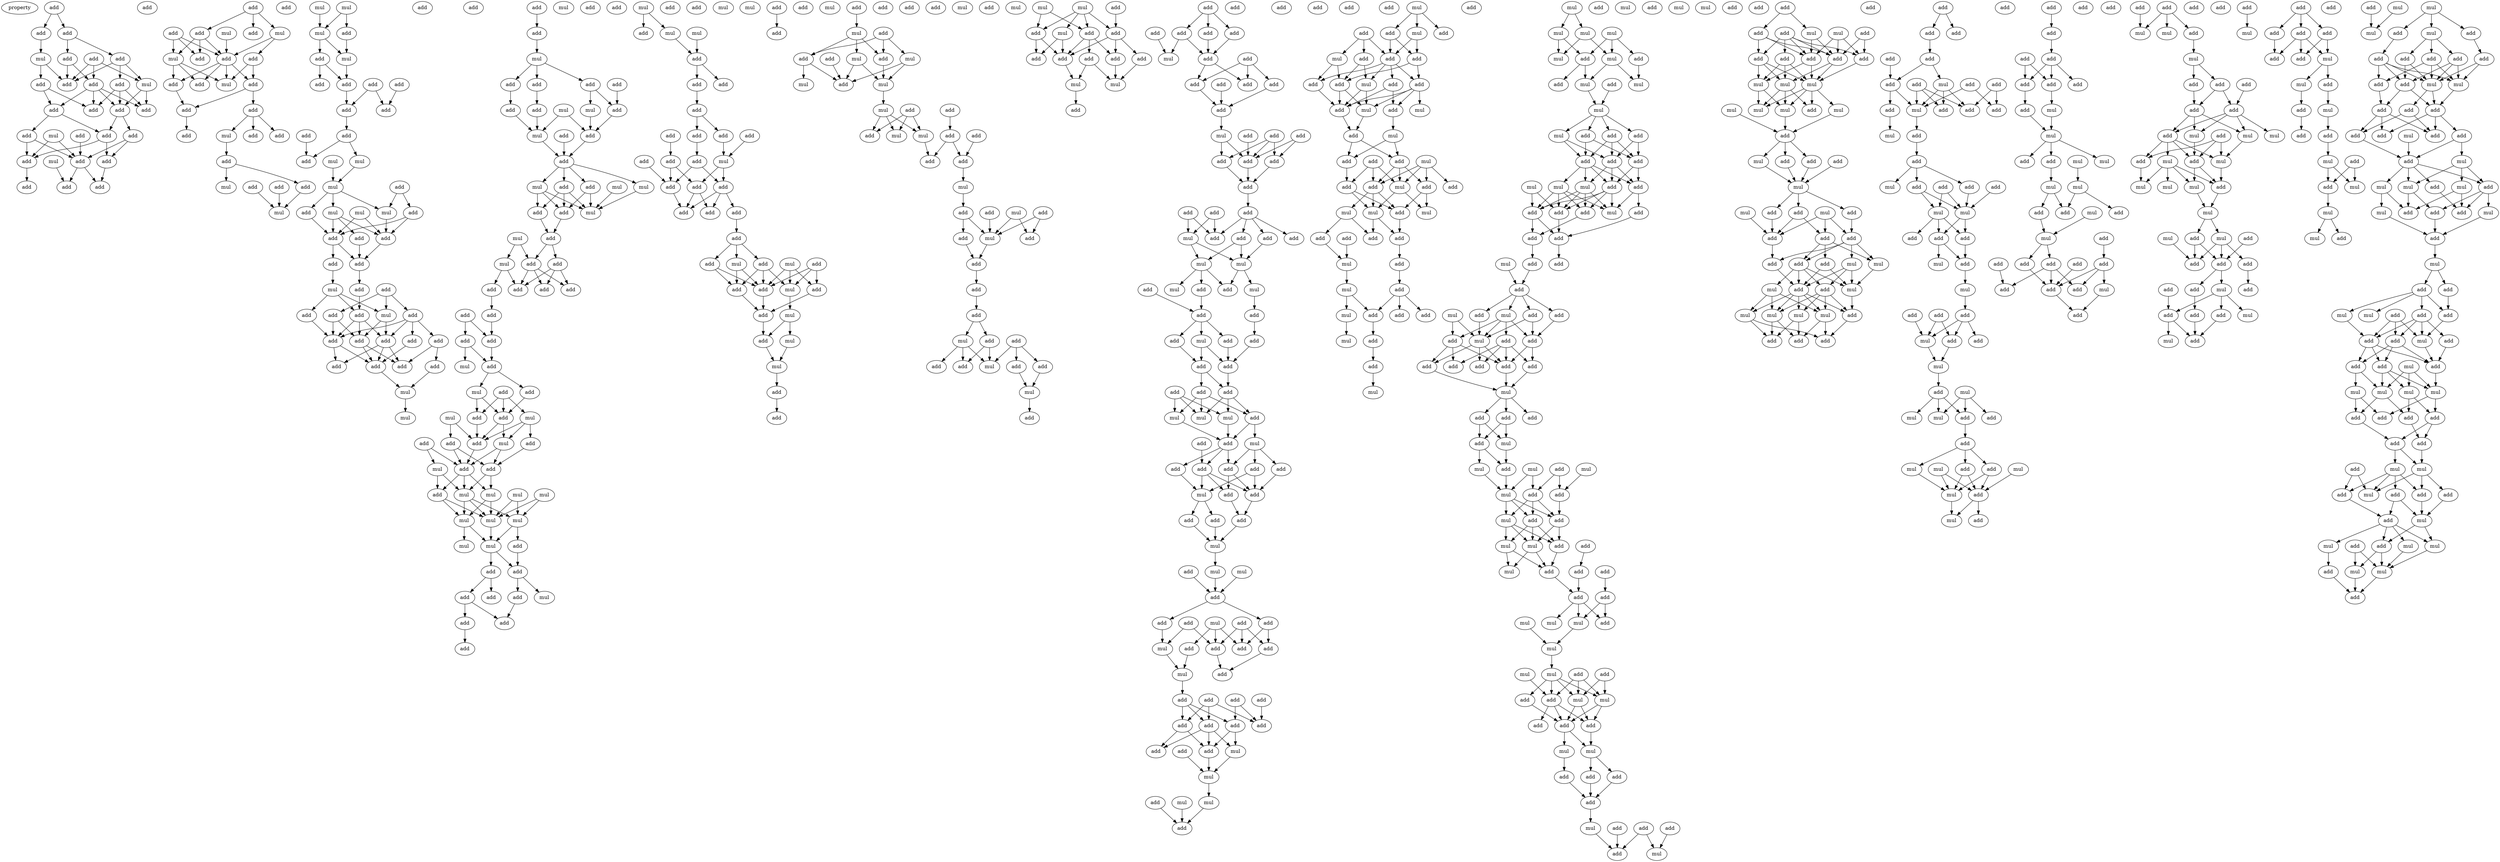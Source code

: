 digraph {
    node [fontcolor=black]
    property [mul=2,lf=1.5]
    0 [ label = add ];
    1 [ label = add ];
    2 [ label = add ];
    3 [ label = add ];
    4 [ label = add ];
    5 [ label = add ];
    6 [ label = mul ];
    7 [ label = add ];
    8 [ label = mul ];
    9 [ label = add ];
    10 [ label = add ];
    11 [ label = add ];
    12 [ label = add ];
    13 [ label = add ];
    14 [ label = add ];
    15 [ label = add ];
    16 [ label = add ];
    17 [ label = add ];
    18 [ label = add ];
    19 [ label = add ];
    20 [ label = mul ];
    21 [ label = add ];
    22 [ label = add ];
    23 [ label = add ];
    24 [ label = add ];
    25 [ label = mul ];
    26 [ label = add ];
    27 [ label = add ];
    28 [ label = add ];
    29 [ label = add ];
    30 [ label = mul ];
    31 [ label = add ];
    32 [ label = add ];
    33 [ label = mul ];
    34 [ label = add ];
    35 [ label = add ];
    36 [ label = add ];
    37 [ label = mul ];
    38 [ label = add ];
    39 [ label = add ];
    40 [ label = add ];
    41 [ label = add ];
    42 [ label = mul ];
    43 [ label = add ];
    44 [ label = add ];
    45 [ label = add ];
    46 [ label = add ];
    47 [ label = mul ];
    48 [ label = add ];
    49 [ label = add ];
    50 [ label = mul ];
    51 [ label = add ];
    52 [ label = add ];
    53 [ label = add ];
    54 [ label = add ];
    55 [ label = mul ];
    56 [ label = mul ];
    57 [ label = add ];
    58 [ label = mul ];
    59 [ label = mul ];
    60 [ label = add ];
    61 [ label = add ];
    62 [ label = mul ];
    63 [ label = add ];
    64 [ label = add ];
    65 [ label = add ];
    66 [ label = add ];
    67 [ label = add ];
    68 [ label = add ];
    69 [ label = add ];
    70 [ label = add ];
    71 [ label = add ];
    72 [ label = mul ];
    73 [ label = mul ];
    74 [ label = mul ];
    75 [ label = add ];
    76 [ label = mul ];
    77 [ label = add ];
    78 [ label = add ];
    79 [ label = mul ];
    80 [ label = mul ];
    81 [ label = add ];
    82 [ label = add ];
    83 [ label = add ];
    84 [ label = add ];
    85 [ label = add ];
    86 [ label = mul ];
    87 [ label = add ];
    88 [ label = add ];
    89 [ label = mul ];
    90 [ label = add ];
    91 [ label = add ];
    92 [ label = add ];
    93 [ label = add ];
    94 [ label = add ];
    95 [ label = add ];
    96 [ label = add ];
    97 [ label = add ];
    98 [ label = add ];
    99 [ label = add ];
    100 [ label = add ];
    101 [ label = add ];
    102 [ label = add ];
    103 [ label = mul ];
    104 [ label = mul ];
    105 [ label = add ];
    106 [ label = add ];
    107 [ label = add ];
    108 [ label = mul ];
    109 [ label = mul ];
    110 [ label = add ];
    111 [ label = add ];
    112 [ label = add ];
    113 [ label = add ];
    114 [ label = add ];
    115 [ label = mul ];
    116 [ label = add ];
    117 [ label = add ];
    118 [ label = mul ];
    119 [ label = add ];
    120 [ label = add ];
    121 [ label = mul ];
    122 [ label = add ];
    123 [ label = add ];
    124 [ label = mul ];
    125 [ label = mul ];
    126 [ label = mul ];
    127 [ label = add ];
    128 [ label = mul ];
    129 [ label = add ];
    130 [ label = add ];
    131 [ label = add ];
    132 [ label = mul ];
    133 [ label = mul ];
    134 [ label = add ];
    135 [ label = add ];
    136 [ label = add ];
    137 [ label = add ];
    138 [ label = add ];
    139 [ label = add ];
    140 [ label = add ];
    141 [ label = add ];
    142 [ label = add ];
    143 [ label = add ];
    144 [ label = add ];
    145 [ label = mul ];
    146 [ label = add ];
    147 [ label = mul ];
    148 [ label = add ];
    149 [ label = add ];
    150 [ label = add ];
    151 [ label = mul ];
    152 [ label = add ];
    153 [ label = mul ];
    154 [ label = mul ];
    155 [ label = add ];
    156 [ label = add ];
    157 [ label = add ];
    158 [ label = add ];
    159 [ label = mul ];
    160 [ label = add ];
    161 [ label = add ];
    162 [ label = mul ];
    163 [ label = mul ];
    164 [ label = mul ];
    165 [ label = mul ];
    166 [ label = add ];
    167 [ label = mul ];
    168 [ label = mul ];
    169 [ label = mul ];
    170 [ label = mul ];
    171 [ label = mul ];
    172 [ label = add ];
    173 [ label = add ];
    174 [ label = add ];
    175 [ label = add ];
    176 [ label = add ];
    177 [ label = mul ];
    178 [ label = add ];
    179 [ label = add ];
    180 [ label = add ];
    181 [ label = add ];
    182 [ label = add ];
    183 [ label = mul ];
    184 [ label = add ];
    185 [ label = mul ];
    186 [ label = mul ];
    187 [ label = add ];
    188 [ label = add ];
    189 [ label = add ];
    190 [ label = add ];
    191 [ label = add ];
    192 [ label = add ];
    193 [ label = add ];
    194 [ label = add ];
    195 [ label = add ];
    196 [ label = add ];
    197 [ label = mul ];
    198 [ label = add ];
    199 [ label = add ];
    200 [ label = add ];
    201 [ label = add ];
    202 [ label = add ];
    203 [ label = add ];
    204 [ label = add ];
    205 [ label = add ];
    206 [ label = add ];
    207 [ label = add ];
    208 [ label = mul ];
    209 [ label = add ];
    210 [ label = add ];
    211 [ label = add ];
    212 [ label = mul ];
    213 [ label = add ];
    214 [ label = add ];
    215 [ label = add ];
    216 [ label = mul ];
    217 [ label = mul ];
    218 [ label = add ];
    219 [ label = mul ];
    220 [ label = mul ];
    221 [ label = add ];
    222 [ label = mul ];
    223 [ label = add ];
    224 [ label = mul ];
    225 [ label = add ];
    226 [ label = add ];
    227 [ label = add ];
    228 [ label = mul ];
    229 [ label = add ];
    230 [ label = add ];
    231 [ label = add ];
    232 [ label = add ];
    233 [ label = mul ];
    234 [ label = mul ];
    235 [ label = add ];
    236 [ label = add ];
    237 [ label = mul ];
    238 [ label = add ];
    239 [ label = mul ];
    240 [ label = add ];
    241 [ label = mul ];
    242 [ label = add ];
    243 [ label = add ];
    244 [ label = mul ];
    245 [ label = add ];
    246 [ label = add ];
    247 [ label = mul ];
    248 [ label = mul ];
    249 [ label = add ];
    250 [ label = add ];
    251 [ label = add ];
    252 [ label = mul ];
    253 [ label = add ];
    254 [ label = mul ];
    255 [ label = add ];
    256 [ label = add ];
    257 [ label = mul ];
    258 [ label = add ];
    259 [ label = add ];
    260 [ label = add ];
    261 [ label = add ];
    262 [ label = add ];
    263 [ label = add ];
    264 [ label = mul ];
    265 [ label = add ];
    266 [ label = mul ];
    267 [ label = add ];
    268 [ label = add ];
    269 [ label = mul ];
    270 [ label = add ];
    271 [ label = add ];
    272 [ label = add ];
    273 [ label = mul ];
    274 [ label = add ];
    275 [ label = add ];
    276 [ label = mul ];
    277 [ label = add ];
    278 [ label = mul ];
    279 [ label = add ];
    280 [ label = mul ];
    281 [ label = add ];
    282 [ label = mul ];
    283 [ label = add ];
    284 [ label = add ];
    285 [ label = add ];
    286 [ label = add ];
    287 [ label = add ];
    288 [ label = add ];
    289 [ label = add ];
    290 [ label = mul ];
    291 [ label = mul ];
    292 [ label = add ];
    293 [ label = add ];
    294 [ label = add ];
    295 [ label = add ];
    296 [ label = add ];
    297 [ label = add ];
    298 [ label = add ];
    299 [ label = mul ];
    300 [ label = add ];
    301 [ label = add ];
    302 [ label = add ];
    303 [ label = add ];
    304 [ label = add ];
    305 [ label = add ];
    306 [ label = add ];
    307 [ label = mul ];
    308 [ label = add ];
    309 [ label = add ];
    310 [ label = add ];
    311 [ label = add ];
    312 [ label = add ];
    313 [ label = add ];
    314 [ label = add ];
    315 [ label = add ];
    316 [ label = add ];
    317 [ label = add ];
    318 [ label = add ];
    319 [ label = mul ];
    320 [ label = add ];
    321 [ label = add ];
    322 [ label = add ];
    323 [ label = mul ];
    324 [ label = mul ];
    325 [ label = add ];
    326 [ label = add ];
    327 [ label = mul ];
    328 [ label = mul ];
    329 [ label = add ];
    330 [ label = add ];
    331 [ label = add ];
    332 [ label = add ];
    333 [ label = add ];
    334 [ label = add ];
    335 [ label = mul ];
    336 [ label = add ];
    337 [ label = add ];
    338 [ label = add ];
    339 [ label = add ];
    340 [ label = add ];
    341 [ label = mul ];
    342 [ label = mul ];
    343 [ label = mul ];
    344 [ label = add ];
    345 [ label = mul ];
    346 [ label = add ];
    347 [ label = add ];
    348 [ label = add ];
    349 [ label = add ];
    350 [ label = add ];
    351 [ label = add ];
    352 [ label = add ];
    353 [ label = add ];
    354 [ label = add ];
    355 [ label = mul ];
    356 [ label = add ];
    357 [ label = add ];
    358 [ label = add ];
    359 [ label = mul ];
    360 [ label = add ];
    361 [ label = add ];
    362 [ label = mul ];
    363 [ label = mul ];
    364 [ label = add ];
    365 [ label = add ];
    366 [ label = mul ];
    367 [ label = add ];
    368 [ label = add ];
    369 [ label = add ];
    370 [ label = add ];
    371 [ label = add ];
    372 [ label = add ];
    373 [ label = add ];
    374 [ label = add ];
    375 [ label = mul ];
    376 [ label = mul ];
    377 [ label = add ];
    378 [ label = add ];
    379 [ label = add ];
    380 [ label = add ];
    381 [ label = add ];
    382 [ label = add ];
    383 [ label = add ];
    384 [ label = add ];
    385 [ label = add ];
    386 [ label = add ];
    387 [ label = add ];
    388 [ label = add ];
    389 [ label = mul ];
    390 [ label = mul ];
    391 [ label = add ];
    392 [ label = mul ];
    393 [ label = add ];
    394 [ label = add ];
    395 [ label = mul ];
    396 [ label = add ];
    397 [ label = mul ];
    398 [ label = add ];
    399 [ label = add ];
    400 [ label = mul ];
    401 [ label = add ];
    402 [ label = add ];
    403 [ label = mul ];
    404 [ label = add ];
    405 [ label = add ];
    406 [ label = add ];
    407 [ label = add ];
    408 [ label = add ];
    409 [ label = mul ];
    410 [ label = add ];
    411 [ label = add ];
    412 [ label = add ];
    413 [ label = mul ];
    414 [ label = mul ];
    415 [ label = add ];
    416 [ label = mul ];
    417 [ label = add ];
    418 [ label = mul ];
    419 [ label = add ];
    420 [ label = add ];
    421 [ label = add ];
    422 [ label = add ];
    423 [ label = mul ];
    424 [ label = add ];
    425 [ label = add ];
    426 [ label = mul ];
    427 [ label = mul ];
    428 [ label = add ];
    429 [ label = mul ];
    430 [ label = add ];
    431 [ label = add ];
    432 [ label = add ];
    433 [ label = add ];
    434 [ label = add ];
    435 [ label = mul ];
    436 [ label = mul ];
    437 [ label = add ];
    438 [ label = mul ];
    439 [ label = add ];
    440 [ label = add ];
    441 [ label = add ];
    442 [ label = mul ];
    443 [ label = add ];
    444 [ label = add ];
    445 [ label = mul ];
    446 [ label = add ];
    447 [ label = mul ];
    448 [ label = mul ];
    449 [ label = mul ];
    450 [ label = mul ];
    451 [ label = mul ];
    452 [ label = add ];
    453 [ label = mul ];
    454 [ label = add ];
    455 [ label = add ];
    456 [ label = mul ];
    457 [ label = mul ];
    458 [ label = add ];
    459 [ label = mul ];
    460 [ label = add ];
    461 [ label = add ];
    462 [ label = add ];
    463 [ label = mul ];
    464 [ label = add ];
    465 [ label = add ];
    466 [ label = add ];
    467 [ label = add ];
    468 [ label = mul ];
    469 [ label = add ];
    470 [ label = mul ];
    471 [ label = add ];
    472 [ label = mul ];
    473 [ label = add ];
    474 [ label = add ];
    475 [ label = mul ];
    476 [ label = add ];
    477 [ label = add ];
    478 [ label = add ];
    479 [ label = add ];
    480 [ label = mul ];
    481 [ label = add ];
    482 [ label = add ];
    483 [ label = mul ];
    484 [ label = add ];
    485 [ label = add ];
    486 [ label = mul ];
    487 [ label = add ];
    488 [ label = add ];
    489 [ label = mul ];
    490 [ label = add ];
    491 [ label = add ];
    492 [ label = mul ];
    493 [ label = add ];
    494 [ label = add ];
    495 [ label = add ];
    496 [ label = add ];
    497 [ label = add ];
    498 [ label = add ];
    499 [ label = mul ];
    500 [ label = add ];
    501 [ label = add ];
    502 [ label = add ];
    503 [ label = add ];
    504 [ label = mul ];
    505 [ label = add ];
    506 [ label = mul ];
    507 [ label = add ];
    508 [ label = mul ];
    509 [ label = add ];
    510 [ label = mul ];
    511 [ label = mul ];
    512 [ label = add ];
    513 [ label = add ];
    514 [ label = mul ];
    515 [ label = mul ];
    516 [ label = add ];
    517 [ label = add ];
    518 [ label = mul ];
    519 [ label = add ];
    520 [ label = add ];
    521 [ label = mul ];
    522 [ label = add ];
    523 [ label = mul ];
    524 [ label = add ];
    525 [ label = add ];
    526 [ label = add ];
    527 [ label = add ];
    528 [ label = mul ];
    529 [ label = mul ];
    530 [ label = mul ];
    531 [ label = add ];
    532 [ label = mul ];
    533 [ label = add ];
    534 [ label = add ];
    535 [ label = mul ];
    536 [ label = mul ];
    537 [ label = add ];
    538 [ label = add ];
    539 [ label = mul ];
    540 [ label = mul ];
    541 [ label = add ];
    542 [ label = add ];
    543 [ label = add ];
    544 [ label = mul ];
    545 [ label = mul ];
    546 [ label = add ];
    547 [ label = add ];
    548 [ label = add ];
    549 [ label = mul ];
    550 [ label = add ];
    551 [ label = mul ];
    552 [ label = add ];
    553 [ label = add ];
    554 [ label = add ];
    555 [ label = add ];
    556 [ label = add ];
    557 [ label = mul ];
    558 [ label = add ];
    559 [ label = add ];
    560 [ label = add ];
    561 [ label = add ];
    562 [ label = mul ];
    563 [ label = mul ];
    564 [ label = add ];
    565 [ label = add ];
    566 [ label = add ];
    567 [ label = add ];
    568 [ label = add ];
    569 [ label = add ];
    570 [ label = mul ];
    571 [ label = mul ];
    572 [ label = mul ];
    573 [ label = add ];
    574 [ label = mul ];
    575 [ label = mul ];
    576 [ label = mul ];
    577 [ label = mul ];
    578 [ label = add ];
    579 [ label = mul ];
    580 [ label = add ];
    581 [ label = add ];
    582 [ label = add ];
    583 [ label = add ];
    584 [ label = mul ];
    585 [ label = add ];
    586 [ label = mul ];
    587 [ label = add ];
    588 [ label = add ];
    589 [ label = mul ];
    590 [ label = add ];
    591 [ label = add ];
    592 [ label = add ];
    593 [ label = mul ];
    594 [ label = add ];
    595 [ label = add ];
    596 [ label = mul ];
    597 [ label = add ];
    598 [ label = mul ];
    599 [ label = add ];
    600 [ label = add ];
    601 [ label = mul ];
    602 [ label = add ];
    603 [ label = mul ];
    604 [ label = mul ];
    605 [ label = mul ];
    606 [ label = mul ];
    607 [ label = add ];
    608 [ label = add ];
    609 [ label = add ];
    610 [ label = add ];
    611 [ label = add ];
    612 [ label = add ];
    613 [ label = add ];
    614 [ label = add ];
    615 [ label = add ];
    616 [ label = add ];
    617 [ label = mul ];
    618 [ label = add ];
    619 [ label = add ];
    620 [ label = add ];
    621 [ label = add ];
    622 [ label = add ];
    623 [ label = mul ];
    624 [ label = add ];
    625 [ label = add ];
    626 [ label = mul ];
    627 [ label = add ];
    628 [ label = add ];
    629 [ label = mul ];
    630 [ label = add ];
    631 [ label = add ];
    632 [ label = add ];
    633 [ label = mul ];
    634 [ label = mul ];
    635 [ label = add ];
    636 [ label = add ];
    637 [ label = add ];
    638 [ label = add ];
    639 [ label = mul ];
    640 [ label = mul ];
    641 [ label = add ];
    642 [ label = add ];
    643 [ label = add ];
    644 [ label = add ];
    645 [ label = add ];
    646 [ label = mul ];
    647 [ label = mul ];
    648 [ label = mul ];
    649 [ label = add ];
    650 [ label = mul ];
    651 [ label = add ];
    652 [ label = mul ];
    653 [ label = add ];
    654 [ label = add ];
    655 [ label = add ];
    656 [ label = mul ];
    657 [ label = mul ];
    658 [ label = add ];
    659 [ label = mul ];
    660 [ label = mul ];
    661 [ label = add ];
    662 [ label = mul ];
    663 [ label = add ];
    664 [ label = add ];
    665 [ label = add ];
    666 [ label = add ];
    667 [ label = add ];
    668 [ label = add ];
    669 [ label = add ];
    670 [ label = add ];
    671 [ label = add ];
    672 [ label = mul ];
    673 [ label = add ];
    674 [ label = add ];
    675 [ label = mul ];
    676 [ label = add ];
    677 [ label = add ];
    678 [ label = add ];
    679 [ label = mul ];
    680 [ label = mul ];
    681 [ label = mul ];
    682 [ label = mul ];
    683 [ label = mul ];
    684 [ label = add ];
    685 [ label = add ];
    686 [ label = add ];
    687 [ label = mul ];
    688 [ label = add ];
    689 [ label = add ];
    690 [ label = add ];
    691 [ label = add ];
    692 [ label = add ];
    693 [ label = add ];
    694 [ label = add ];
    695 [ label = add ];
    696 [ label = mul ];
    697 [ label = add ];
    698 [ label = add ];
    699 [ label = add ];
    700 [ label = add ];
    701 [ label = add ];
    702 [ label = add ];
    703 [ label = mul ];
    704 [ label = mul ];
    705 [ label = mul ];
    706 [ label = add ];
    707 [ label = add ];
    708 [ label = add ];
    709 [ label = add ];
    710 [ label = add ];
    711 [ label = add ];
    712 [ label = mul ];
    713 [ label = add ];
    714 [ label = mul ];
    715 [ label = add ];
    716 [ label = mul ];
    717 [ label = add ];
    718 [ label = add ];
    719 [ label = mul ];
    720 [ label = mul ];
    721 [ label = mul ];
    722 [ label = mul ];
    723 [ label = mul ];
    724 [ label = add ];
    725 [ label = mul ];
    726 [ label = mul ];
    727 [ label = add ];
    728 [ label = mul ];
    729 [ label = add ];
    730 [ label = add ];
    731 [ label = add ];
    732 [ label = add ];
    733 [ label = mul ];
    734 [ label = add ];
    735 [ label = add ];
    736 [ label = add ];
    737 [ label = add ];
    738 [ label = add ];
    739 [ label = add ];
    740 [ label = mul ];
    741 [ label = mul ];
    742 [ label = add ];
    743 [ label = add ];
    744 [ label = mul ];
    745 [ label = add ];
    746 [ label = add ];
    747 [ label = add ];
    748 [ label = add ];
    749 [ label = add ];
    750 [ label = add ];
    751 [ label = mul ];
    752 [ label = add ];
    753 [ label = mul ];
    754 [ label = add ];
    755 [ label = add ];
    756 [ label = mul ];
    757 [ label = add ];
    758 [ label = add ];
    759 [ label = mul ];
    760 [ label = add ];
    761 [ label = add ];
    762 [ label = mul ];
    763 [ label = mul ];
    764 [ label = add ];
    765 [ label = mul ];
    766 [ label = mul ];
    767 [ label = add ];
    768 [ label = mul ];
    769 [ label = mul ];
    770 [ label = mul ];
    771 [ label = add ];
    772 [ label = add ];
    773 [ label = add ];
    774 [ label = add ];
    775 [ label = add ];
    776 [ label = add ];
    777 [ label = add ];
    778 [ label = add ];
    779 [ label = mul ];
    780 [ label = add ];
    781 [ label = mul ];
    782 [ label = add ];
    783 [ label = add ];
    784 [ label = add ];
    785 [ label = add ];
    786 [ label = add ];
    787 [ label = add ];
    788 [ label = mul ];
    789 [ label = add ];
    790 [ label = mul ];
    791 [ label = add ];
    792 [ label = mul ];
    793 [ label = add ];
    794 [ label = mul ];
    795 [ label = add ];
    796 [ label = mul ];
    797 [ label = add ];
    798 [ label = mul ];
    799 [ label = mul ];
    800 [ label = add ];
    801 [ label = add ];
    802 [ label = add ];
    803 [ label = mul ];
    804 [ label = add ];
    805 [ label = add ];
    806 [ label = mul ];
    807 [ label = add ];
    808 [ label = add ];
    809 [ label = mul ];
    810 [ label = add ];
    811 [ label = mul ];
    812 [ label = add ];
    813 [ label = add ];
    814 [ label = add ];
    815 [ label = add ];
    816 [ label = add ];
    817 [ label = add ];
    818 [ label = mul ];
    819 [ label = mul ];
    820 [ label = mul ];
    821 [ label = mul ];
    822 [ label = mul ];
    823 [ label = add ];
    824 [ label = add ];
    825 [ label = add ];
    826 [ label = add ];
    827 [ label = add ];
    828 [ label = add ];
    829 [ label = mul ];
    830 [ label = add ];
    831 [ label = mul ];
    832 [ label = add ];
    833 [ label = add ];
    834 [ label = mul ];
    835 [ label = add ];
    836 [ label = add ];
    837 [ label = mul ];
    838 [ label = add ];
    839 [ label = mul ];
    840 [ label = mul ];
    841 [ label = add ];
    842 [ label = add ];
    843 [ label = mul ];
    844 [ label = add ];
    845 [ label = mul ];
    846 [ label = mul ];
    847 [ label = add ];
    0 -> 2 [ name = 0 ];
    0 -> 3 [ name = 1 ];
    2 -> 6 [ name = 2 ];
    3 -> 5 [ name = 3 ];
    3 -> 7 [ name = 4 ];
    4 -> 8 [ name = 5 ];
    4 -> 9 [ name = 6 ];
    4 -> 12 [ name = 7 ];
    5 -> 8 [ name = 8 ];
    5 -> 9 [ name = 9 ];
    5 -> 11 [ name = 10 ];
    6 -> 9 [ name = 11 ];
    6 -> 10 [ name = 12 ];
    7 -> 9 [ name = 13 ];
    7 -> 12 [ name = 14 ];
    8 -> 14 [ name = 15 ];
    8 -> 15 [ name = 16 ];
    10 -> 13 [ name = 17 ];
    10 -> 16 [ name = 18 ];
    11 -> 14 [ name = 19 ];
    11 -> 15 [ name = 20 ];
    11 -> 16 [ name = 21 ];
    12 -> 13 [ name = 22 ];
    12 -> 14 [ name = 23 ];
    12 -> 15 [ name = 24 ];
    12 -> 16 [ name = 25 ];
    13 -> 18 [ name = 26 ];
    13 -> 21 [ name = 27 ];
    15 -> 17 [ name = 28 ];
    15 -> 21 [ name = 29 ];
    17 -> 22 [ name = 30 ];
    17 -> 24 [ name = 31 ];
    18 -> 22 [ name = 32 ];
    18 -> 23 [ name = 33 ];
    19 -> 22 [ name = 34 ];
    20 -> 22 [ name = 35 ];
    20 -> 23 [ name = 36 ];
    21 -> 23 [ name = 37 ];
    21 -> 24 [ name = 38 ];
    22 -> 27 [ name = 39 ];
    22 -> 28 [ name = 40 ];
    23 -> 26 [ name = 41 ];
    24 -> 28 [ name = 42 ];
    25 -> 27 [ name = 43 ];
    29 -> 32 [ name = 44 ];
    29 -> 33 [ name = 45 ];
    29 -> 34 [ name = 46 ];
    30 -> 38 [ name = 47 ];
    31 -> 35 [ name = 48 ];
    31 -> 37 [ name = 49 ];
    31 -> 38 [ name = 50 ];
    33 -> 36 [ name = 51 ];
    33 -> 38 [ name = 52 ];
    34 -> 35 [ name = 53 ];
    34 -> 37 [ name = 54 ];
    34 -> 38 [ name = 55 ];
    36 -> 39 [ name = 56 ];
    36 -> 42 [ name = 57 ];
    37 -> 40 [ name = 58 ];
    37 -> 41 [ name = 59 ];
    37 -> 42 [ name = 60 ];
    38 -> 39 [ name = 61 ];
    38 -> 40 [ name = 62 ];
    38 -> 41 [ name = 63 ];
    38 -> 42 [ name = 64 ];
    39 -> 43 [ name = 65 ];
    39 -> 44 [ name = 66 ];
    41 -> 43 [ name = 67 ];
    43 -> 48 [ name = 68 ];
    44 -> 45 [ name = 69 ];
    44 -> 46 [ name = 70 ];
    44 -> 47 [ name = 71 ];
    47 -> 49 [ name = 72 ];
    49 -> 50 [ name = 73 ];
    49 -> 53 [ name = 74 ];
    51 -> 55 [ name = 75 ];
    52 -> 55 [ name = 76 ];
    53 -> 55 [ name = 77 ];
    56 -> 59 [ name = 78 ];
    56 -> 60 [ name = 79 ];
    58 -> 59 [ name = 80 ];
    59 -> 61 [ name = 81 ];
    59 -> 62 [ name = 82 ];
    60 -> 62 [ name = 83 ];
    61 -> 65 [ name = 84 ];
    61 -> 66 [ name = 85 ];
    62 -> 65 [ name = 86 ];
    63 -> 67 [ name = 87 ];
    63 -> 68 [ name = 88 ];
    64 -> 67 [ name = 89 ];
    65 -> 68 [ name = 90 ];
    68 -> 70 [ name = 91 ];
    69 -> 71 [ name = 92 ];
    70 -> 71 [ name = 93 ];
    70 -> 73 [ name = 94 ];
    72 -> 74 [ name = 95 ];
    73 -> 74 [ name = 96 ];
    74 -> 76 [ name = 97 ];
    74 -> 77 [ name = 98 ];
    74 -> 79 [ name = 99 ];
    75 -> 78 [ name = 100 ];
    75 -> 79 [ name = 101 ];
    76 -> 81 [ name = 102 ];
    76 -> 82 [ name = 103 ];
    76 -> 83 [ name = 104 ];
    77 -> 83 [ name = 105 ];
    78 -> 82 [ name = 106 ];
    78 -> 83 [ name = 107 ];
    79 -> 82 [ name = 108 ];
    80 -> 82 [ name = 109 ];
    80 -> 83 [ name = 110 ];
    81 -> 85 [ name = 111 ];
    82 -> 85 [ name = 112 ];
    83 -> 84 [ name = 113 ];
    83 -> 85 [ name = 114 ];
    84 -> 86 [ name = 115 ];
    85 -> 87 [ name = 116 ];
    86 -> 89 [ name = 117 ];
    86 -> 90 [ name = 118 ];
    86 -> 93 [ name = 119 ];
    87 -> 90 [ name = 120 ];
    88 -> 89 [ name = 121 ];
    88 -> 91 [ name = 122 ];
    88 -> 92 [ name = 123 ];
    89 -> 96 [ name = 124 ];
    89 -> 98 [ name = 125 ];
    90 -> 95 [ name = 126 ];
    90 -> 96 [ name = 127 ];
    90 -> 98 [ name = 128 ];
    91 -> 94 [ name = 129 ];
    91 -> 95 [ name = 130 ];
    91 -> 96 [ name = 131 ];
    91 -> 97 [ name = 132 ];
    92 -> 95 [ name = 133 ];
    92 -> 98 [ name = 134 ];
    93 -> 95 [ name = 135 ];
    94 -> 99 [ name = 136 ];
    94 -> 101 [ name = 137 ];
    95 -> 100 [ name = 138 ];
    95 -> 102 [ name = 139 ];
    96 -> 100 [ name = 140 ];
    96 -> 101 [ name = 141 ];
    96 -> 102 [ name = 142 ];
    97 -> 100 [ name = 143 ];
    98 -> 100 [ name = 144 ];
    98 -> 101 [ name = 145 ];
    99 -> 103 [ name = 146 ];
    100 -> 103 [ name = 147 ];
    103 -> 104 [ name = 148 ];
    106 -> 107 [ name = 149 ];
    107 -> 109 [ name = 150 ];
    109 -> 110 [ name = 151 ];
    109 -> 112 [ name = 152 ];
    109 -> 113 [ name = 153 ];
    110 -> 115 [ name = 154 ];
    110 -> 116 [ name = 155 ];
    111 -> 116 [ name = 156 ];
    112 -> 117 [ name = 157 ];
    113 -> 114 [ name = 158 ];
    114 -> 121 [ name = 159 ];
    115 -> 119 [ name = 160 ];
    116 -> 119 [ name = 161 ];
    117 -> 121 [ name = 162 ];
    118 -> 119 [ name = 163 ];
    118 -> 121 [ name = 164 ];
    119 -> 122 [ name = 165 ];
    120 -> 122 [ name = 166 ];
    121 -> 122 [ name = 167 ];
    122 -> 123 [ name = 168 ];
    122 -> 124 [ name = 169 ];
    122 -> 125 [ name = 170 ];
    122 -> 127 [ name = 171 ];
    123 -> 128 [ name = 172 ];
    123 -> 129 [ name = 173 ];
    124 -> 128 [ name = 174 ];
    124 -> 129 [ name = 175 ];
    124 -> 130 [ name = 176 ];
    125 -> 128 [ name = 177 ];
    126 -> 128 [ name = 178 ];
    127 -> 128 [ name = 179 ];
    127 -> 129 [ name = 180 ];
    127 -> 130 [ name = 181 ];
    129 -> 131 [ name = 182 ];
    130 -> 131 [ name = 183 ];
    131 -> 134 [ name = 184 ];
    131 -> 135 [ name = 185 ];
    132 -> 133 [ name = 186 ];
    132 -> 135 [ name = 187 ];
    133 -> 136 [ name = 188 ];
    133 -> 137 [ name = 189 ];
    134 -> 137 [ name = 190 ];
    134 -> 138 [ name = 191 ];
    134 -> 139 [ name = 192 ];
    135 -> 137 [ name = 193 ];
    135 -> 138 [ name = 194 ];
    135 -> 139 [ name = 195 ];
    136 -> 140 [ name = 196 ];
    140 -> 143 [ name = 197 ];
    141 -> 142 [ name = 198 ];
    141 -> 143 [ name = 199 ];
    142 -> 144 [ name = 200 ];
    142 -> 145 [ name = 201 ];
    143 -> 144 [ name = 202 ];
    144 -> 147 [ name = 203 ];
    144 -> 149 [ name = 204 ];
    147 -> 150 [ name = 205 ];
    147 -> 152 [ name = 206 ];
    148 -> 150 [ name = 207 ];
    148 -> 152 [ name = 208 ];
    148 -> 153 [ name = 209 ];
    149 -> 150 [ name = 210 ];
    150 -> 154 [ name = 211 ];
    150 -> 157 [ name = 212 ];
    151 -> 155 [ name = 213 ];
    151 -> 157 [ name = 214 ];
    152 -> 157 [ name = 215 ];
    153 -> 154 [ name = 216 ];
    153 -> 157 [ name = 217 ];
    153 -> 158 [ name = 218 ];
    154 -> 160 [ name = 219 ];
    154 -> 161 [ name = 220 ];
    155 -> 160 [ name = 221 ];
    155 -> 161 [ name = 222 ];
    156 -> 159 [ name = 223 ];
    156 -> 160 [ name = 224 ];
    157 -> 160 [ name = 225 ];
    158 -> 161 [ name = 226 ];
    159 -> 162 [ name = 227 ];
    159 -> 166 [ name = 228 ];
    160 -> 162 [ name = 229 ];
    160 -> 164 [ name = 230 ];
    160 -> 166 [ name = 231 ];
    161 -> 162 [ name = 232 ];
    161 -> 164 [ name = 233 ];
    162 -> 167 [ name = 234 ];
    162 -> 168 [ name = 235 ];
    162 -> 169 [ name = 236 ];
    163 -> 168 [ name = 237 ];
    163 -> 169 [ name = 238 ];
    164 -> 167 [ name = 239 ];
    164 -> 168 [ name = 240 ];
    165 -> 168 [ name = 241 ];
    165 -> 169 [ name = 242 ];
    166 -> 167 [ name = 243 ];
    166 -> 168 [ name = 244 ];
    167 -> 170 [ name = 245 ];
    167 -> 171 [ name = 246 ];
    168 -> 171 [ name = 247 ];
    169 -> 171 [ name = 248 ];
    169 -> 172 [ name = 249 ];
    171 -> 173 [ name = 250 ];
    171 -> 174 [ name = 251 ];
    172 -> 174 [ name = 252 ];
    173 -> 176 [ name = 253 ];
    173 -> 179 [ name = 254 ];
    174 -> 177 [ name = 255 ];
    174 -> 178 [ name = 256 ];
    176 -> 180 [ name = 257 ];
    176 -> 181 [ name = 258 ];
    178 -> 181 [ name = 259 ];
    180 -> 182 [ name = 260 ];
    183 -> 184 [ name = 261 ];
    183 -> 185 [ name = 262 ];
    185 -> 187 [ name = 263 ];
    186 -> 187 [ name = 264 ];
    187 -> 188 [ name = 265 ];
    187 -> 189 [ name = 266 ];
    188 -> 191 [ name = 267 ];
    191 -> 192 [ name = 268 ];
    191 -> 193 [ name = 269 ];
    192 -> 197 [ name = 270 ];
    193 -> 199 [ name = 271 ];
    194 -> 196 [ name = 272 ];
    195 -> 197 [ name = 273 ];
    196 -> 200 [ name = 274 ];
    196 -> 202 [ name = 275 ];
    197 -> 201 [ name = 276 ];
    197 -> 202 [ name = 277 ];
    198 -> 200 [ name = 278 ];
    199 -> 200 [ name = 279 ];
    199 -> 201 [ name = 280 ];
    200 -> 203 [ name = 281 ];
    201 -> 203 [ name = 282 ];
    201 -> 204 [ name = 283 ];
    201 -> 206 [ name = 284 ];
    202 -> 203 [ name = 285 ];
    202 -> 206 [ name = 286 ];
    204 -> 207 [ name = 287 ];
    207 -> 210 [ name = 288 ];
    207 -> 211 [ name = 289 ];
    207 -> 212 [ name = 290 ];
    208 -> 214 [ name = 291 ];
    208 -> 215 [ name = 292 ];
    208 -> 216 [ name = 293 ];
    209 -> 214 [ name = 294 ];
    209 -> 215 [ name = 295 ];
    209 -> 216 [ name = 296 ];
    210 -> 213 [ name = 297 ];
    210 -> 214 [ name = 298 ];
    211 -> 213 [ name = 299 ];
    211 -> 214 [ name = 300 ];
    211 -> 216 [ name = 301 ];
    212 -> 213 [ name = 302 ];
    212 -> 214 [ name = 303 ];
    213 -> 218 [ name = 304 ];
    214 -> 218 [ name = 305 ];
    215 -> 218 [ name = 306 ];
    216 -> 217 [ name = 307 ];
    217 -> 220 [ name = 308 ];
    217 -> 221 [ name = 309 ];
    218 -> 221 [ name = 310 ];
    220 -> 222 [ name = 311 ];
    221 -> 222 [ name = 312 ];
    222 -> 223 [ name = 313 ];
    223 -> 225 [ name = 314 ];
    226 -> 231 [ name = 315 ];
    229 -> 233 [ name = 316 ];
    232 -> 235 [ name = 317 ];
    232 -> 237 [ name = 318 ];
    232 -> 238 [ name = 319 ];
    233 -> 234 [ name = 320 ];
    233 -> 235 [ name = 321 ];
    233 -> 238 [ name = 322 ];
    234 -> 240 [ name = 323 ];
    234 -> 241 [ name = 324 ];
    235 -> 241 [ name = 325 ];
    236 -> 240 [ name = 326 ];
    237 -> 240 [ name = 327 ];
    237 -> 241 [ name = 328 ];
    238 -> 239 [ name = 329 ];
    238 -> 240 [ name = 330 ];
    241 -> 244 [ name = 331 ];
    242 -> 246 [ name = 332 ];
    242 -> 247 [ name = 333 ];
    242 -> 248 [ name = 334 ];
    243 -> 245 [ name = 335 ];
    244 -> 246 [ name = 336 ];
    244 -> 247 [ name = 337 ];
    244 -> 248 [ name = 338 ];
    245 -> 250 [ name = 339 ];
    245 -> 251 [ name = 340 ];
    248 -> 251 [ name = 341 ];
    249 -> 250 [ name = 342 ];
    250 -> 252 [ name = 343 ];
    252 -> 253 [ name = 344 ];
    253 -> 257 [ name = 345 ];
    253 -> 260 [ name = 346 ];
    254 -> 257 [ name = 347 ];
    254 -> 258 [ name = 348 ];
    255 -> 257 [ name = 349 ];
    256 -> 257 [ name = 350 ];
    256 -> 258 [ name = 351 ];
    257 -> 261 [ name = 352 ];
    260 -> 261 [ name = 353 ];
    261 -> 262 [ name = 354 ];
    262 -> 267 [ name = 355 ];
    267 -> 268 [ name = 356 ];
    267 -> 269 [ name = 357 ];
    268 -> 272 [ name = 358 ];
    268 -> 273 [ name = 359 ];
    269 -> 272 [ name = 360 ];
    269 -> 273 [ name = 361 ];
    269 -> 274 [ name = 362 ];
    270 -> 271 [ name = 363 ];
    270 -> 273 [ name = 364 ];
    270 -> 275 [ name = 365 ];
    271 -> 276 [ name = 366 ];
    275 -> 276 [ name = 367 ];
    276 -> 277 [ name = 368 ];
    278 -> 283 [ name = 369 ];
    278 -> 284 [ name = 370 ];
    279 -> 281 [ name = 371 ];
    280 -> 281 [ name = 372 ];
    280 -> 282 [ name = 373 ];
    280 -> 283 [ name = 374 ];
    280 -> 284 [ name = 375 ];
    281 -> 285 [ name = 376 ];
    281 -> 288 [ name = 377 ];
    281 -> 289 [ name = 378 ];
    282 -> 286 [ name = 379 ];
    282 -> 289 [ name = 380 ];
    283 -> 286 [ name = 381 ];
    283 -> 289 [ name = 382 ];
    284 -> 287 [ name = 383 ];
    284 -> 288 [ name = 384 ];
    284 -> 289 [ name = 385 ];
    285 -> 291 [ name = 386 ];
    287 -> 290 [ name = 387 ];
    287 -> 291 [ name = 388 ];
    288 -> 291 [ name = 389 ];
    289 -> 290 [ name = 390 ];
    290 -> 292 [ name = 391 ];
    293 -> 294 [ name = 392 ];
    293 -> 297 [ name = 393 ];
    293 -> 298 [ name = 394 ];
    294 -> 299 [ name = 395 ];
    294 -> 300 [ name = 396 ];
    296 -> 299 [ name = 397 ];
    297 -> 300 [ name = 398 ];
    298 -> 300 [ name = 399 ];
    300 -> 302 [ name = 400 ];
    300 -> 305 [ name = 401 ];
    301 -> 302 [ name = 402 ];
    301 -> 303 [ name = 403 ];
    301 -> 305 [ name = 404 ];
    303 -> 306 [ name = 405 ];
    304 -> 306 [ name = 406 ];
    305 -> 306 [ name = 407 ];
    306 -> 307 [ name = 408 ];
    307 -> 311 [ name = 409 ];
    307 -> 312 [ name = 410 ];
    308 -> 311 [ name = 411 ];
    308 -> 312 [ name = 412 ];
    308 -> 313 [ name = 413 ];
    309 -> 311 [ name = 414 ];
    309 -> 313 [ name = 415 ];
    310 -> 311 [ name = 416 ];
    311 -> 314 [ name = 417 ];
    312 -> 314 [ name = 418 ];
    313 -> 314 [ name = 419 ];
    314 -> 316 [ name = 420 ];
    315 -> 318 [ name = 421 ];
    315 -> 319 [ name = 422 ];
    316 -> 318 [ name = 423 ];
    316 -> 320 [ name = 424 ];
    316 -> 321 [ name = 425 ];
    316 -> 322 [ name = 426 ];
    317 -> 318 [ name = 427 ];
    317 -> 319 [ name = 428 ];
    319 -> 323 [ name = 429 ];
    319 -> 324 [ name = 430 ];
    320 -> 324 [ name = 431 ];
    322 -> 323 [ name = 432 ];
    322 -> 324 [ name = 433 ];
    323 -> 325 [ name = 434 ];
    323 -> 328 [ name = 435 ];
    323 -> 329 [ name = 436 ];
    324 -> 327 [ name = 437 ];
    324 -> 329 [ name = 438 ];
    325 -> 331 [ name = 439 ];
    326 -> 331 [ name = 440 ];
    327 -> 330 [ name = 441 ];
    330 -> 332 [ name = 442 ];
    331 -> 333 [ name = 443 ];
    331 -> 334 [ name = 444 ];
    331 -> 335 [ name = 445 ];
    332 -> 337 [ name = 446 ];
    333 -> 336 [ name = 447 ];
    334 -> 337 [ name = 448 ];
    335 -> 336 [ name = 449 ];
    335 -> 337 [ name = 450 ];
    336 -> 339 [ name = 451 ];
    336 -> 340 [ name = 452 ];
    337 -> 339 [ name = 453 ];
    338 -> 341 [ name = 454 ];
    338 -> 342 [ name = 455 ];
    338 -> 343 [ name = 456 ];
    339 -> 341 [ name = 457 ];
    339 -> 343 [ name = 458 ];
    339 -> 344 [ name = 459 ];
    340 -> 342 [ name = 460 ];
    340 -> 343 [ name = 461 ];
    340 -> 344 [ name = 462 ];
    341 -> 346 [ name = 463 ];
    342 -> 346 [ name = 464 ];
    344 -> 345 [ name = 465 ];
    344 -> 346 [ name = 466 ];
    345 -> 349 [ name = 467 ];
    345 -> 350 [ name = 468 ];
    345 -> 351 [ name = 469 ];
    346 -> 348 [ name = 470 ];
    346 -> 349 [ name = 471 ];
    346 -> 352 [ name = 472 ];
    347 -> 352 [ name = 473 ];
    348 -> 355 [ name = 474 ];
    349 -> 353 [ name = 475 ];
    349 -> 354 [ name = 476 ];
    350 -> 353 [ name = 477 ];
    350 -> 355 [ name = 478 ];
    351 -> 353 [ name = 479 ];
    352 -> 353 [ name = 480 ];
    352 -> 354 [ name = 481 ];
    352 -> 355 [ name = 482 ];
    353 -> 357 [ name = 483 ];
    354 -> 357 [ name = 484 ];
    355 -> 356 [ name = 485 ];
    355 -> 358 [ name = 486 ];
    356 -> 359 [ name = 487 ];
    357 -> 359 [ name = 488 ];
    358 -> 359 [ name = 489 ];
    359 -> 362 [ name = 490 ];
    360 -> 365 [ name = 491 ];
    362 -> 365 [ name = 492 ];
    363 -> 365 [ name = 493 ];
    365 -> 367 [ name = 494 ];
    365 -> 370 [ name = 495 ];
    366 -> 371 [ name = 496 ];
    366 -> 372 [ name = 497 ];
    366 -> 374 [ name = 498 ];
    367 -> 371 [ name = 499 ];
    367 -> 373 [ name = 500 ];
    368 -> 371 [ name = 501 ];
    368 -> 372 [ name = 502 ];
    368 -> 373 [ name = 503 ];
    369 -> 372 [ name = 504 ];
    369 -> 375 [ name = 505 ];
    370 -> 375 [ name = 506 ];
    372 -> 377 [ name = 507 ];
    373 -> 377 [ name = 508 ];
    374 -> 376 [ name = 509 ];
    375 -> 376 [ name = 510 ];
    376 -> 381 [ name = 511 ];
    378 -> 383 [ name = 512 ];
    379 -> 383 [ name = 513 ];
    379 -> 385 [ name = 514 ];
    380 -> 382 [ name = 515 ];
    380 -> 383 [ name = 516 ];
    380 -> 384 [ name = 517 ];
    381 -> 382 [ name = 518 ];
    381 -> 384 [ name = 519 ];
    381 -> 385 [ name = 520 ];
    382 -> 387 [ name = 521 ];
    382 -> 388 [ name = 522 ];
    384 -> 387 [ name = 523 ];
    384 -> 388 [ name = 524 ];
    384 -> 389 [ name = 525 ];
    385 -> 387 [ name = 526 ];
    385 -> 389 [ name = 527 ];
    386 -> 390 [ name = 528 ];
    387 -> 390 [ name = 529 ];
    389 -> 390 [ name = 530 ];
    390 -> 395 [ name = 531 ];
    391 -> 396 [ name = 532 ];
    392 -> 396 [ name = 533 ];
    395 -> 396 [ name = 534 ];
    397 -> 398 [ name = 535 ];
    397 -> 400 [ name = 536 ];
    397 -> 401 [ name = 537 ];
    399 -> 403 [ name = 538 ];
    399 -> 404 [ name = 539 ];
    399 -> 405 [ name = 540 ];
    400 -> 402 [ name = 541 ];
    400 -> 405 [ name = 542 ];
    401 -> 402 [ name = 543 ];
    401 -> 405 [ name = 544 ];
    402 -> 407 [ name = 545 ];
    402 -> 408 [ name = 546 ];
    403 -> 406 [ name = 547 ];
    403 -> 407 [ name = 548 ];
    404 -> 407 [ name = 549 ];
    404 -> 409 [ name = 550 ];
    405 -> 406 [ name = 551 ];
    405 -> 408 [ name = 552 ];
    405 -> 409 [ name = 553 ];
    405 -> 410 [ name = 554 ];
    406 -> 411 [ name = 555 ];
    407 -> 411 [ name = 556 ];
    407 -> 413 [ name = 557 ];
    408 -> 411 [ name = 558 ];
    408 -> 412 [ name = 559 ];
    408 -> 413 [ name = 560 ];
    408 -> 414 [ name = 561 ];
    409 -> 411 [ name = 562 ];
    409 -> 413 [ name = 563 ];
    410 -> 411 [ name = 564 ];
    410 -> 412 [ name = 565 ];
    411 -> 415 [ name = 566 ];
    412 -> 416 [ name = 567 ];
    413 -> 415 [ name = 568 ];
    415 -> 417 [ name = 569 ];
    415 -> 419 [ name = 570 ];
    416 -> 417 [ name = 571 ];
    416 -> 419 [ name = 572 ];
    417 -> 422 [ name = 573 ];
    418 -> 421 [ name = 574 ];
    418 -> 423 [ name = 575 ];
    418 -> 424 [ name = 576 ];
    418 -> 425 [ name = 577 ];
    419 -> 421 [ name = 578 ];
    419 -> 423 [ name = 579 ];
    419 -> 425 [ name = 580 ];
    420 -> 421 [ name = 581 ];
    420 -> 422 [ name = 582 ];
    420 -> 423 [ name = 583 ];
    421 -> 426 [ name = 584 ];
    421 -> 428 [ name = 585 ];
    421 -> 429 [ name = 586 ];
    422 -> 428 [ name = 587 ];
    422 -> 429 [ name = 588 ];
    423 -> 427 [ name = 589 ];
    423 -> 429 [ name = 590 ];
    425 -> 427 [ name = 591 ];
    425 -> 428 [ name = 592 ];
    426 -> 430 [ name = 593 ];
    426 -> 432 [ name = 594 ];
    428 -> 433 [ name = 595 ];
    429 -> 432 [ name = 596 ];
    429 -> 433 [ name = 597 ];
    430 -> 435 [ name = 598 ];
    431 -> 435 [ name = 599 ];
    433 -> 434 [ name = 600 ];
    434 -> 437 [ name = 601 ];
    435 -> 436 [ name = 602 ];
    436 -> 438 [ name = 603 ];
    436 -> 439 [ name = 604 ];
    437 -> 439 [ name = 605 ];
    437 -> 440 [ name = 606 ];
    437 -> 441 [ name = 607 ];
    438 -> 442 [ name = 608 ];
    439 -> 443 [ name = 609 ];
    443 -> 444 [ name = 610 ];
    444 -> 445 [ name = 611 ];
    447 -> 448 [ name = 612 ];
    447 -> 449 [ name = 613 ];
    448 -> 451 [ name = 614 ];
    448 -> 453 [ name = 615 ];
    449 -> 451 [ name = 616 ];
    449 -> 452 [ name = 617 ];
    450 -> 452 [ name = 618 ];
    450 -> 453 [ name = 619 ];
    450 -> 454 [ name = 620 ];
    452 -> 455 [ name = 621 ];
    452 -> 457 [ name = 622 ];
    453 -> 456 [ name = 623 ];
    453 -> 457 [ name = 624 ];
    454 -> 456 [ name = 625 ];
    457 -> 459 [ name = 626 ];
    458 -> 459 [ name = 627 ];
    459 -> 460 [ name = 628 ];
    459 -> 461 [ name = 629 ];
    459 -> 462 [ name = 630 ];
    459 -> 463 [ name = 631 ];
    460 -> 465 [ name = 632 ];
    460 -> 466 [ name = 633 ];
    461 -> 465 [ name = 634 ];
    461 -> 466 [ name = 635 ];
    461 -> 467 [ name = 636 ];
    462 -> 465 [ name = 637 ];
    462 -> 467 [ name = 638 ];
    463 -> 466 [ name = 639 ];
    463 -> 467 [ name = 640 ];
    465 -> 469 [ name = 641 ];
    465 -> 471 [ name = 642 ];
    466 -> 468 [ name = 643 ];
    466 -> 469 [ name = 644 ];
    466 -> 471 [ name = 645 ];
    467 -> 468 [ name = 646 ];
    467 -> 469 [ name = 647 ];
    467 -> 470 [ name = 648 ];
    467 -> 471 [ name = 649 ];
    468 -> 474 [ name = 650 ];
    468 -> 475 [ name = 651 ];
    468 -> 476 [ name = 652 ];
    468 -> 477 [ name = 653 ];
    469 -> 474 [ name = 654 ];
    469 -> 475 [ name = 655 ];
    469 -> 476 [ name = 656 ];
    469 -> 477 [ name = 657 ];
    470 -> 474 [ name = 658 ];
    470 -> 475 [ name = 659 ];
    470 -> 476 [ name = 660 ];
    470 -> 477 [ name = 661 ];
    471 -> 473 [ name = 662 ];
    471 -> 475 [ name = 663 ];
    472 -> 474 [ name = 664 ];
    472 -> 476 [ name = 665 ];
    473 -> 478 [ name = 666 ];
    474 -> 478 [ name = 667 ];
    474 -> 479 [ name = 668 ];
    476 -> 478 [ name = 669 ];
    477 -> 479 [ name = 670 ];
    478 -> 482 [ name = 671 ];
    479 -> 481 [ name = 672 ];
    481 -> 484 [ name = 673 ];
    483 -> 484 [ name = 674 ];
    484 -> 485 [ name = 675 ];
    484 -> 486 [ name = 676 ];
    484 -> 487 [ name = 677 ];
    484 -> 488 [ name = 678 ];
    485 -> 490 [ name = 679 ];
    485 -> 492 [ name = 680 ];
    486 -> 490 [ name = 681 ];
    486 -> 491 [ name = 682 ];
    486 -> 492 [ name = 683 ];
    486 -> 493 [ name = 684 ];
    487 -> 492 [ name = 685 ];
    488 -> 490 [ name = 686 ];
    489 -> 491 [ name = 687 ];
    489 -> 492 [ name = 688 ];
    490 -> 497 [ name = 689 ];
    490 -> 498 [ name = 690 ];
    491 -> 495 [ name = 691 ];
    491 -> 496 [ name = 692 ];
    491 -> 498 [ name = 693 ];
    492 -> 494 [ name = 694 ];
    492 -> 496 [ name = 695 ];
    492 -> 498 [ name = 696 ];
    493 -> 494 [ name = 697 ];
    493 -> 495 [ name = 698 ];
    493 -> 497 [ name = 699 ];
    493 -> 498 [ name = 700 ];
    496 -> 499 [ name = 701 ];
    497 -> 499 [ name = 702 ];
    498 -> 499 [ name = 703 ];
    499 -> 501 [ name = 704 ];
    499 -> 502 [ name = 705 ];
    499 -> 503 [ name = 706 ];
    501 -> 505 [ name = 707 ];
    501 -> 506 [ name = 708 ];
    502 -> 505 [ name = 709 ];
    502 -> 506 [ name = 710 ];
    505 -> 509 [ name = 711 ];
    505 -> 510 [ name = 712 ];
    506 -> 509 [ name = 713 ];
    507 -> 512 [ name = 714 ];
    507 -> 513 [ name = 715 ];
    508 -> 512 [ name = 716 ];
    508 -> 514 [ name = 717 ];
    509 -> 514 [ name = 718 ];
    510 -> 514 [ name = 719 ];
    511 -> 513 [ name = 720 ];
    512 -> 515 [ name = 721 ];
    512 -> 516 [ name = 722 ];
    512 -> 517 [ name = 723 ];
    513 -> 517 [ name = 724 ];
    514 -> 515 [ name = 725 ];
    514 -> 516 [ name = 726 ];
    514 -> 517 [ name = 727 ];
    515 -> 518 [ name = 728 ];
    515 -> 519 [ name = 729 ];
    515 -> 521 [ name = 730 ];
    516 -> 518 [ name = 731 ];
    516 -> 519 [ name = 732 ];
    516 -> 521 [ name = 733 ];
    517 -> 519 [ name = 734 ];
    517 -> 521 [ name = 735 ];
    518 -> 523 [ name = 736 ];
    518 -> 524 [ name = 737 ];
    519 -> 524 [ name = 738 ];
    520 -> 522 [ name = 739 ];
    521 -> 523 [ name = 740 ];
    521 -> 524 [ name = 741 ];
    522 -> 526 [ name = 742 ];
    524 -> 526 [ name = 743 ];
    525 -> 527 [ name = 744 ];
    526 -> 529 [ name = 745 ];
    526 -> 530 [ name = 746 ];
    526 -> 531 [ name = 747 ];
    527 -> 529 [ name = 748 ];
    527 -> 531 [ name = 749 ];
    528 -> 532 [ name = 750 ];
    529 -> 532 [ name = 751 ];
    532 -> 536 [ name = 752 ];
    533 -> 539 [ name = 753 ];
    533 -> 540 [ name = 754 ];
    534 -> 538 [ name = 755 ];
    534 -> 539 [ name = 756 ];
    534 -> 540 [ name = 757 ];
    535 -> 538 [ name = 758 ];
    536 -> 537 [ name = 759 ];
    536 -> 538 [ name = 760 ];
    536 -> 539 [ name = 761 ];
    536 -> 540 [ name = 762 ];
    537 -> 542 [ name = 763 ];
    538 -> 541 [ name = 764 ];
    538 -> 542 [ name = 765 ];
    538 -> 543 [ name = 766 ];
    539 -> 541 [ name = 767 ];
    539 -> 542 [ name = 768 ];
    540 -> 541 [ name = 769 ];
    540 -> 542 [ name = 770 ];
    541 -> 544 [ name = 771 ];
    542 -> 544 [ name = 772 ];
    542 -> 545 [ name = 773 ];
    544 -> 547 [ name = 774 ];
    544 -> 548 [ name = 775 ];
    545 -> 546 [ name = 776 ];
    546 -> 550 [ name = 777 ];
    547 -> 550 [ name = 778 ];
    548 -> 550 [ name = 779 ];
    550 -> 551 [ name = 780 ];
    551 -> 558 [ name = 781 ];
    552 -> 557 [ name = 782 ];
    552 -> 558 [ name = 783 ];
    553 -> 557 [ name = 784 ];
    554 -> 558 [ name = 785 ];
    559 -> 560 [ name = 786 ];
    559 -> 562 [ name = 787 ];
    560 -> 566 [ name = 788 ];
    560 -> 567 [ name = 789 ];
    560 -> 569 [ name = 790 ];
    561 -> 565 [ name = 791 ];
    561 -> 566 [ name = 792 ];
    561 -> 567 [ name = 793 ];
    561 -> 568 [ name = 794 ];
    561 -> 569 [ name = 795 ];
    562 -> 566 [ name = 796 ];
    562 -> 567 [ name = 797 ];
    563 -> 565 [ name = 798 ];
    563 -> 566 [ name = 799 ];
    563 -> 567 [ name = 800 ];
    564 -> 565 [ name = 801 ];
    564 -> 567 [ name = 802 ];
    565 -> 570 [ name = 803 ];
    566 -> 570 [ name = 804 ];
    566 -> 571 [ name = 805 ];
    567 -> 570 [ name = 806 ];
    567 -> 572 [ name = 807 ];
    568 -> 570 [ name = 808 ];
    568 -> 571 [ name = 809 ];
    568 -> 572 [ name = 810 ];
    569 -> 570 [ name = 811 ];
    569 -> 571 [ name = 812 ];
    569 -> 572 [ name = 813 ];
    570 -> 573 [ name = 814 ];
    570 -> 575 [ name = 815 ];
    570 -> 576 [ name = 816 ];
    570 -> 577 [ name = 817 ];
    571 -> 576 [ name = 818 ];
    571 -> 577 [ name = 819 ];
    572 -> 573 [ name = 820 ];
    572 -> 576 [ name = 821 ];
    572 -> 577 [ name = 822 ];
    574 -> 578 [ name = 823 ];
    575 -> 578 [ name = 824 ];
    577 -> 578 [ name = 825 ];
    578 -> 579 [ name = 826 ];
    578 -> 580 [ name = 827 ];
    578 -> 582 [ name = 828 ];
    579 -> 584 [ name = 829 ];
    580 -> 584 [ name = 830 ];
    582 -> 584 [ name = 831 ];
    583 -> 584 [ name = 832 ];
    584 -> 585 [ name = 833 ];
    584 -> 587 [ name = 834 ];
    584 -> 588 [ name = 835 ];
    585 -> 592 [ name = 836 ];
    586 -> 590 [ name = 837 ];
    586 -> 591 [ name = 838 ];
    586 -> 592 [ name = 839 ];
    587 -> 590 [ name = 840 ];
    588 -> 590 [ name = 841 ];
    588 -> 591 [ name = 842 ];
    589 -> 590 [ name = 843 ];
    590 -> 597 [ name = 844 ];
    591 -> 593 [ name = 845 ];
    591 -> 594 [ name = 846 ];
    591 -> 595 [ name = 847 ];
    592 -> 593 [ name = 848 ];
    592 -> 594 [ name = 849 ];
    592 -> 596 [ name = 850 ];
    592 -> 597 [ name = 851 ];
    593 -> 601 [ name = 852 ];
    594 -> 598 [ name = 853 ];
    594 -> 599 [ name = 854 ];
    594 -> 600 [ name = 855 ];
    594 -> 601 [ name = 856 ];
    595 -> 600 [ name = 857 ];
    595 -> 601 [ name = 858 ];
    596 -> 599 [ name = 859 ];
    596 -> 600 [ name = 860 ];
    596 -> 601 [ name = 861 ];
    597 -> 600 [ name = 862 ];
    598 -> 603 [ name = 863 ];
    598 -> 604 [ name = 864 ];
    598 -> 605 [ name = 865 ];
    599 -> 602 [ name = 866 ];
    599 -> 603 [ name = 867 ];
    599 -> 605 [ name = 868 ];
    599 -> 606 [ name = 869 ];
    600 -> 602 [ name = 870 ];
    600 -> 603 [ name = 871 ];
    600 -> 604 [ name = 872 ];
    600 -> 605 [ name = 873 ];
    600 -> 606 [ name = 874 ];
    601 -> 602 [ name = 875 ];
    602 -> 608 [ name = 876 ];
    603 -> 608 [ name = 877 ];
    603 -> 609 [ name = 878 ];
    604 -> 607 [ name = 879 ];
    604 -> 608 [ name = 880 ];
    605 -> 607 [ name = 881 ];
    605 -> 609 [ name = 882 ];
    606 -> 607 [ name = 883 ];
    606 -> 609 [ name = 884 ];
    610 -> 611 [ name = 885 ];
    610 -> 612 [ name = 886 ];
    611 -> 613 [ name = 887 ];
    613 -> 616 [ name = 888 ];
    613 -> 617 [ name = 889 ];
    614 -> 616 [ name = 890 ];
    615 -> 620 [ name = 891 ];
    615 -> 622 [ name = 892 ];
    615 -> 623 [ name = 893 ];
    616 -> 623 [ name = 894 ];
    616 -> 624 [ name = 895 ];
    617 -> 620 [ name = 896 ];
    617 -> 622 [ name = 897 ];
    617 -> 623 [ name = 898 ];
    618 -> 620 [ name = 899 ];
    618 -> 621 [ name = 900 ];
    619 -> 621 [ name = 901 ];
    619 -> 623 [ name = 902 ];
    623 -> 625 [ name = 903 ];
    624 -> 626 [ name = 904 ];
    625 -> 627 [ name = 905 ];
    627 -> 629 [ name = 906 ];
    627 -> 630 [ name = 907 ];
    627 -> 632 [ name = 908 ];
    628 -> 633 [ name = 909 ];
    628 -> 634 [ name = 910 ];
    630 -> 634 [ name = 911 ];
    631 -> 634 [ name = 912 ];
    632 -> 633 [ name = 913 ];
    632 -> 634 [ name = 914 ];
    633 -> 635 [ name = 915 ];
    633 -> 636 [ name = 916 ];
    633 -> 637 [ name = 917 ];
    634 -> 635 [ name = 918 ];
    634 -> 636 [ name = 919 ];
    635 -> 638 [ name = 920 ];
    636 -> 638 [ name = 921 ];
    636 -> 639 [ name = 922 ];
    638 -> 640 [ name = 923 ];
    640 -> 643 [ name = 924 ];
    641 -> 645 [ name = 925 ];
    641 -> 646 [ name = 926 ];
    642 -> 646 [ name = 927 ];
    643 -> 644 [ name = 928 ];
    643 -> 645 [ name = 929 ];
    643 -> 646 [ name = 930 ];
    645 -> 647 [ name = 931 ];
    646 -> 647 [ name = 932 ];
    647 -> 649 [ name = 933 ];
    648 -> 651 [ name = 934 ];
    648 -> 652 [ name = 935 ];
    648 -> 653 [ name = 936 ];
    649 -> 650 [ name = 937 ];
    649 -> 651 [ name = 938 ];
    649 -> 652 [ name = 939 ];
    651 -> 654 [ name = 940 ];
    654 -> 655 [ name = 941 ];
    654 -> 656 [ name = 942 ];
    654 -> 658 [ name = 943 ];
    655 -> 660 [ name = 944 ];
    655 -> 661 [ name = 945 ];
    656 -> 660 [ name = 946 ];
    657 -> 660 [ name = 947 ];
    657 -> 661 [ name = 948 ];
    658 -> 660 [ name = 949 ];
    658 -> 661 [ name = 950 ];
    659 -> 661 [ name = 951 ];
    660 -> 662 [ name = 952 ];
    661 -> 662 [ name = 953 ];
    661 -> 664 [ name = 954 ];
    665 -> 666 [ name = 955 ];
    666 -> 668 [ name = 956 ];
    667 -> 669 [ name = 957 ];
    667 -> 670 [ name = 958 ];
    668 -> 669 [ name = 959 ];
    668 -> 670 [ name = 960 ];
    668 -> 671 [ name = 961 ];
    669 -> 673 [ name = 962 ];
    670 -> 672 [ name = 963 ];
    672 -> 675 [ name = 964 ];
    673 -> 675 [ name = 965 ];
    675 -> 677 [ name = 966 ];
    675 -> 678 [ name = 967 ];
    675 -> 679 [ name = 968 ];
    678 -> 681 [ name = 969 ];
    680 -> 682 [ name = 970 ];
    681 -> 685 [ name = 971 ];
    681 -> 686 [ name = 972 ];
    682 -> 684 [ name = 973 ];
    682 -> 685 [ name = 974 ];
    683 -> 687 [ name = 975 ];
    686 -> 687 [ name = 976 ];
    687 -> 690 [ name = 977 ];
    687 -> 693 [ name = 978 ];
    688 -> 691 [ name = 979 ];
    689 -> 694 [ name = 980 ];
    690 -> 694 [ name = 981 ];
    690 -> 695 [ name = 982 ];
    690 -> 697 [ name = 983 ];
    691 -> 695 [ name = 984 ];
    691 -> 696 [ name = 985 ];
    691 -> 697 [ name = 986 ];
    692 -> 695 [ name = 987 ];
    693 -> 695 [ name = 988 ];
    695 -> 698 [ name = 989 ];
    696 -> 698 [ name = 990 ];
    699 -> 704 [ name = 991 ];
    700 -> 701 [ name = 992 ];
    700 -> 703 [ name = 993 ];
    700 -> 704 [ name = 994 ];
    701 -> 705 [ name = 995 ];
    705 -> 706 [ name = 996 ];
    705 -> 709 [ name = 997 ];
    706 -> 710 [ name = 998 ];
    706 -> 711 [ name = 999 ];
    707 -> 710 [ name = 1000 ];
    709 -> 711 [ name = 1001 ];
    710 -> 712 [ name = 1002 ];
    710 -> 714 [ name = 1003 ];
    710 -> 715 [ name = 1004 ];
    710 -> 716 [ name = 1005 ];
    711 -> 712 [ name = 1006 ];
    711 -> 714 [ name = 1007 ];
    711 -> 715 [ name = 1008 ];
    712 -> 718 [ name = 1009 ];
    713 -> 717 [ name = 1010 ];
    713 -> 718 [ name = 1011 ];
    713 -> 720 [ name = 1012 ];
    714 -> 720 [ name = 1013 ];
    715 -> 717 [ name = 1014 ];
    715 -> 718 [ name = 1015 ];
    715 -> 719 [ name = 1016 ];
    715 -> 720 [ name = 1017 ];
    717 -> 722 [ name = 1018 ];
    718 -> 723 [ name = 1019 ];
    718 -> 724 [ name = 1020 ];
    719 -> 721 [ name = 1021 ];
    719 -> 722 [ name = 1022 ];
    719 -> 723 [ name = 1023 ];
    719 -> 724 [ name = 1024 ];
    720 -> 724 [ name = 1025 ];
    723 -> 725 [ name = 1026 ];
    724 -> 725 [ name = 1027 ];
    725 -> 726 [ name = 1028 ];
    725 -> 729 [ name = 1029 ];
    726 -> 730 [ name = 1030 ];
    726 -> 731 [ name = 1031 ];
    726 -> 732 [ name = 1032 ];
    727 -> 732 [ name = 1033 ];
    728 -> 731 [ name = 1034 ];
    729 -> 731 [ name = 1035 ];
    729 -> 732 [ name = 1036 ];
    730 -> 736 [ name = 1037 ];
    732 -> 733 [ name = 1038 ];
    732 -> 734 [ name = 1039 ];
    733 -> 737 [ name = 1040 ];
    733 -> 739 [ name = 1041 ];
    733 -> 740 [ name = 1042 ];
    734 -> 738 [ name = 1043 ];
    735 -> 737 [ name = 1044 ];
    737 -> 741 [ name = 1045 ];
    737 -> 742 [ name = 1046 ];
    738 -> 742 [ name = 1047 ];
    739 -> 742 [ name = 1048 ];
    743 -> 744 [ name = 1049 ];
    745 -> 746 [ name = 1050 ];
    745 -> 747 [ name = 1051 ];
    745 -> 748 [ name = 1052 ];
    746 -> 750 [ name = 1053 ];
    746 -> 751 [ name = 1054 ];
    746 -> 752 [ name = 1055 ];
    747 -> 751 [ name = 1056 ];
    747 -> 752 [ name = 1057 ];
    748 -> 750 [ name = 1058 ];
    751 -> 753 [ name = 1059 ];
    751 -> 754 [ name = 1060 ];
    753 -> 755 [ name = 1061 ];
    754 -> 756 [ name = 1062 ];
    755 -> 757 [ name = 1063 ];
    756 -> 758 [ name = 1064 ];
    758 -> 759 [ name = 1065 ];
    759 -> 761 [ name = 1066 ];
    759 -> 762 [ name = 1067 ];
    760 -> 761 [ name = 1068 ];
    760 -> 762 [ name = 1069 ];
    761 -> 763 [ name = 1070 ];
    763 -> 765 [ name = 1071 ];
    763 -> 767 [ name = 1072 ];
    764 -> 768 [ name = 1073 ];
    766 -> 768 [ name = 1074 ];
    769 -> 770 [ name = 1075 ];
    769 -> 771 [ name = 1076 ];
    769 -> 772 [ name = 1077 ];
    770 -> 773 [ name = 1078 ];
    770 -> 774 [ name = 1079 ];
    770 -> 776 [ name = 1080 ];
    771 -> 777 [ name = 1081 ];
    772 -> 775 [ name = 1082 ];
    773 -> 778 [ name = 1083 ];
    773 -> 781 [ name = 1084 ];
    774 -> 779 [ name = 1085 ];
    774 -> 780 [ name = 1086 ];
    774 -> 781 [ name = 1087 ];
    775 -> 778 [ name = 1088 ];
    775 -> 779 [ name = 1089 ];
    775 -> 780 [ name = 1090 ];
    775 -> 781 [ name = 1091 ];
    776 -> 778 [ name = 1092 ];
    776 -> 779 [ name = 1093 ];
    776 -> 781 [ name = 1094 ];
    777 -> 779 [ name = 1095 ];
    777 -> 781 [ name = 1096 ];
    778 -> 783 [ name = 1097 ];
    778 -> 784 [ name = 1098 ];
    779 -> 783 [ name = 1099 ];
    780 -> 784 [ name = 1100 ];
    781 -> 782 [ name = 1101 ];
    781 -> 783 [ name = 1102 ];
    782 -> 786 [ name = 1103 ];
    782 -> 789 [ name = 1104 ];
    783 -> 785 [ name = 1105 ];
    783 -> 786 [ name = 1106 ];
    783 -> 787 [ name = 1107 ];
    784 -> 786 [ name = 1108 ];
    784 -> 787 [ name = 1109 ];
    784 -> 789 [ name = 1110 ];
    785 -> 790 [ name = 1111 ];
    785 -> 791 [ name = 1112 ];
    788 -> 791 [ name = 1113 ];
    789 -> 791 [ name = 1114 ];
    790 -> 793 [ name = 1115 ];
    790 -> 794 [ name = 1116 ];
    790 -> 796 [ name = 1117 ];
    791 -> 792 [ name = 1118 ];
    791 -> 793 [ name = 1119 ];
    791 -> 794 [ name = 1120 ];
    791 -> 795 [ name = 1121 ];
    792 -> 799 [ name = 1122 ];
    792 -> 801 [ name = 1123 ];
    793 -> 797 [ name = 1124 ];
    793 -> 798 [ name = 1125 ];
    793 -> 800 [ name = 1126 ];
    794 -> 797 [ name = 1127 ];
    794 -> 801 [ name = 1128 ];
    795 -> 800 [ name = 1129 ];
    796 -> 800 [ name = 1130 ];
    796 -> 801 [ name = 1131 ];
    797 -> 802 [ name = 1132 ];
    798 -> 802 [ name = 1133 ];
    799 -> 802 [ name = 1134 ];
    802 -> 803 [ name = 1135 ];
    803 -> 804 [ name = 1136 ];
    803 -> 805 [ name = 1137 ];
    804 -> 806 [ name = 1138 ];
    804 -> 807 [ name = 1139 ];
    804 -> 808 [ name = 1140 ];
    804 -> 809 [ name = 1141 ];
    805 -> 807 [ name = 1142 ];
    807 -> 811 [ name = 1143 ];
    808 -> 811 [ name = 1144 ];
    808 -> 812 [ name = 1145 ];
    808 -> 813 [ name = 1146 ];
    808 -> 814 [ name = 1147 ];
    809 -> 812 [ name = 1148 ];
    810 -> 811 [ name = 1149 ];
    810 -> 812 [ name = 1150 ];
    810 -> 814 [ name = 1151 ];
    811 -> 816 [ name = 1152 ];
    812 -> 815 [ name = 1153 ];
    812 -> 816 [ name = 1154 ];
    812 -> 817 [ name = 1155 ];
    813 -> 816 [ name = 1156 ];
    814 -> 815 [ name = 1157 ];
    814 -> 816 [ name = 1158 ];
    814 -> 817 [ name = 1159 ];
    815 -> 819 [ name = 1160 ];
    815 -> 820 [ name = 1161 ];
    816 -> 821 [ name = 1162 ];
    817 -> 819 [ name = 1163 ];
    817 -> 821 [ name = 1164 ];
    817 -> 822 [ name = 1165 ];
    818 -> 819 [ name = 1166 ];
    818 -> 821 [ name = 1167 ];
    818 -> 822 [ name = 1168 ];
    819 -> 825 [ name = 1169 ];
    819 -> 826 [ name = 1170 ];
    820 -> 824 [ name = 1171 ];
    820 -> 826 [ name = 1172 ];
    821 -> 823 [ name = 1173 ];
    821 -> 824 [ name = 1174 ];
    822 -> 823 [ name = 1175 ];
    822 -> 825 [ name = 1176 ];
    823 -> 827 [ name = 1177 ];
    823 -> 828 [ name = 1178 ];
    825 -> 828 [ name = 1179 ];
    826 -> 827 [ name = 1180 ];
    827 -> 829 [ name = 1181 ];
    827 -> 831 [ name = 1182 ];
    828 -> 829 [ name = 1183 ];
    829 -> 832 [ name = 1184 ];
    829 -> 834 [ name = 1185 ];
    829 -> 836 [ name = 1186 ];
    830 -> 834 [ name = 1187 ];
    830 -> 835 [ name = 1188 ];
    831 -> 832 [ name = 1189 ];
    831 -> 833 [ name = 1190 ];
    831 -> 834 [ name = 1191 ];
    831 -> 835 [ name = 1192 ];
    832 -> 837 [ name = 1193 ];
    833 -> 837 [ name = 1194 ];
    833 -> 838 [ name = 1195 ];
    835 -> 838 [ name = 1196 ];
    836 -> 837 [ name = 1197 ];
    837 -> 840 [ name = 1198 ];
    837 -> 842 [ name = 1199 ];
    838 -> 839 [ name = 1200 ];
    838 -> 840 [ name = 1201 ];
    838 -> 842 [ name = 1202 ];
    838 -> 843 [ name = 1203 ];
    839 -> 845 [ name = 1204 ];
    840 -> 845 [ name = 1205 ];
    841 -> 845 [ name = 1206 ];
    841 -> 846 [ name = 1207 ];
    842 -> 845 [ name = 1208 ];
    842 -> 846 [ name = 1209 ];
    843 -> 844 [ name = 1210 ];
    844 -> 847 [ name = 1211 ];
    845 -> 847 [ name = 1212 ];
    846 -> 847 [ name = 1213 ];
}
